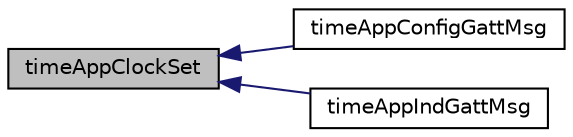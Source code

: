 digraph "timeAppClockSet"
{
  edge [fontname="Helvetica",fontsize="10",labelfontname="Helvetica",labelfontsize="10"];
  node [fontname="Helvetica",fontsize="10",shape=record];
  rankdir="LR";
  Node1 [label="timeAppClockSet",height=0.2,width=0.4,color="black", fillcolor="grey75", style="filled" fontcolor="black"];
  Node1 -> Node2 [dir="back",color="midnightblue",fontsize="10",style="solid",fontname="Helvetica"];
  Node2 [label="timeAppConfigGattMsg",height=0.2,width=0.4,color="black", fillcolor="white", style="filled",URL="$_time_app_2_source_2timeapp_8h.html#ab448b7aa44fc10194684544be226e8c2"];
  Node1 -> Node3 [dir="back",color="midnightblue",fontsize="10",style="solid",fontname="Helvetica"];
  Node3 [label="timeAppIndGattMsg",height=0.2,width=0.4,color="black", fillcolor="white", style="filled",URL="$_time_app_2_source_2timeapp_8h.html#a0ad501fb3c83b5c6b0e5c52b2e0603d8"];
}
